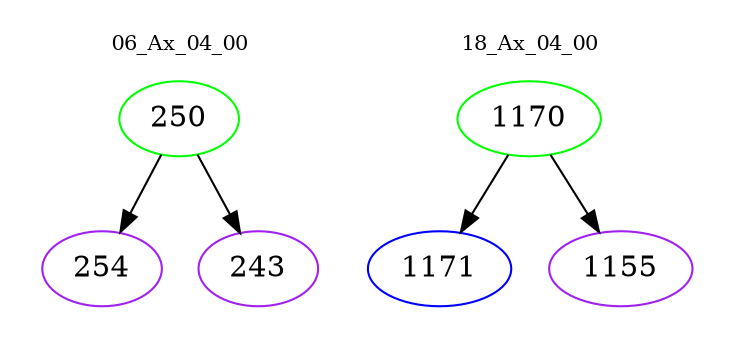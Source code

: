 digraph{
subgraph cluster_0 {
color = white
label = "06_Ax_04_00";
fontsize=10;
T0_250 [label="250", color="green"]
T0_250 -> T0_254 [color="black"]
T0_254 [label="254", color="purple"]
T0_250 -> T0_243 [color="black"]
T0_243 [label="243", color="purple"]
}
subgraph cluster_1 {
color = white
label = "18_Ax_04_00";
fontsize=10;
T1_1170 [label="1170", color="green"]
T1_1170 -> T1_1171 [color="black"]
T1_1171 [label="1171", color="blue"]
T1_1170 -> T1_1155 [color="black"]
T1_1155 [label="1155", color="purple"]
}
}
